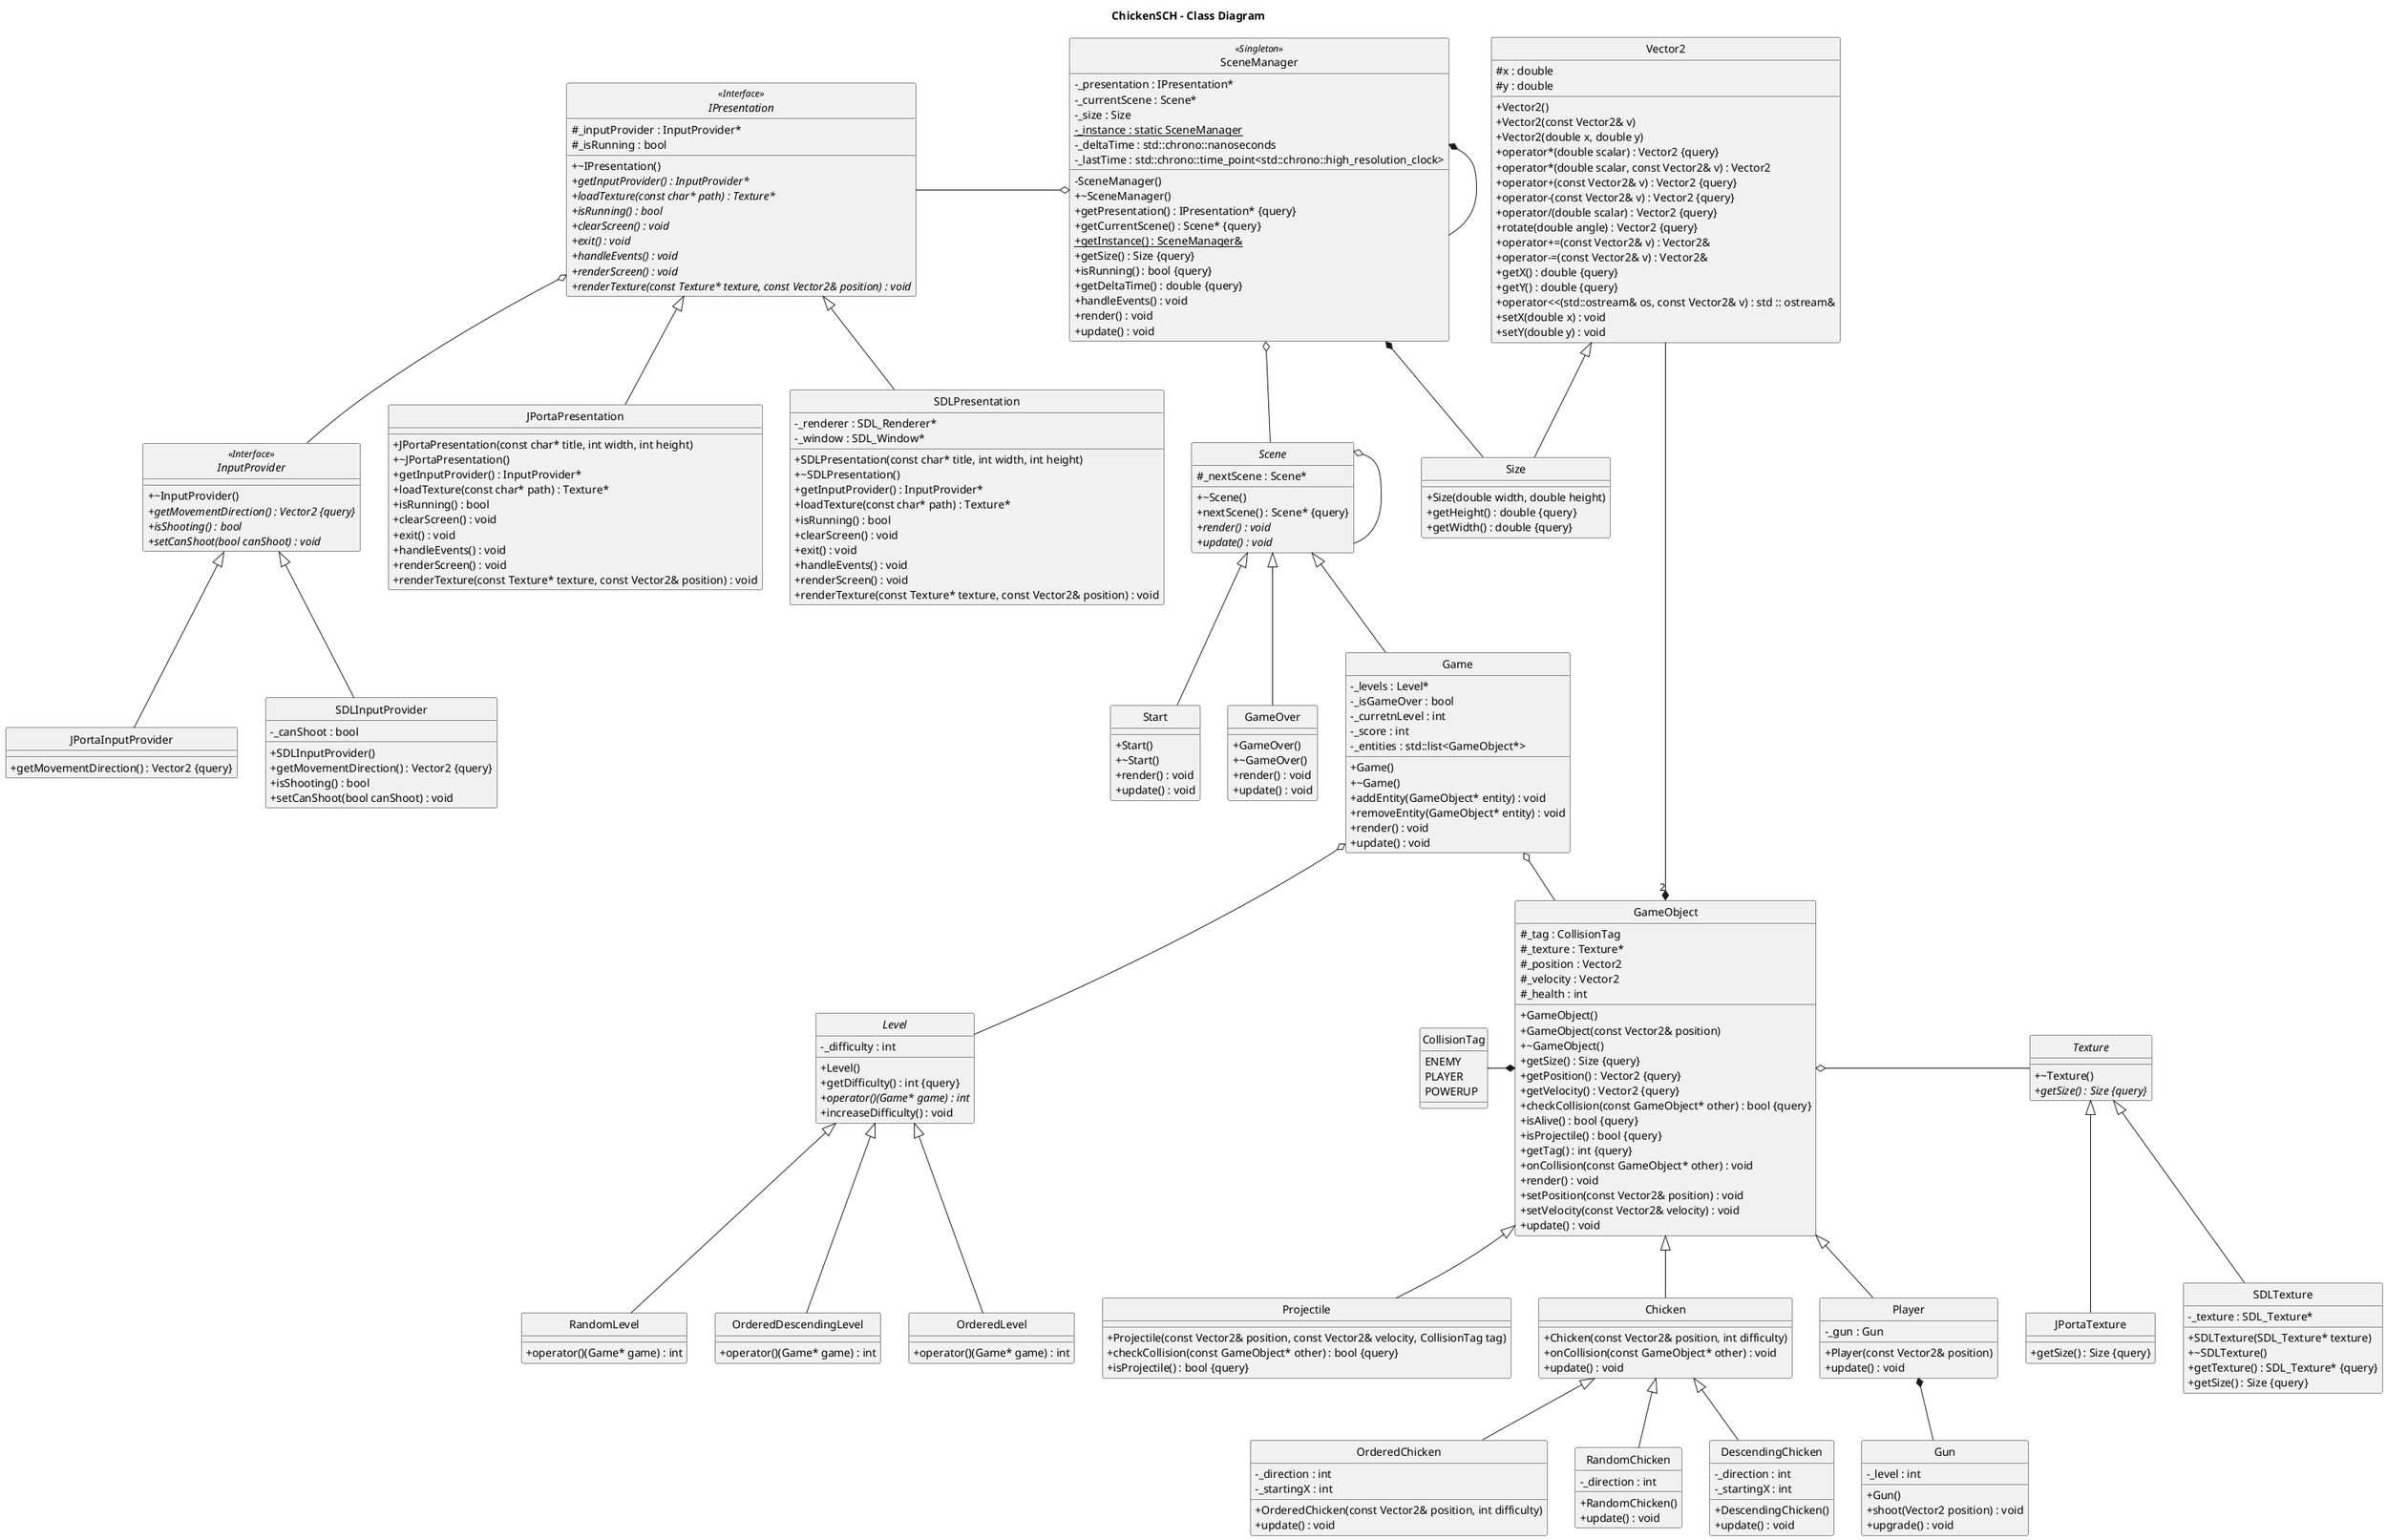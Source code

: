 @startuml



title "ChickenSCH - Class Diagram"

hide circle
remove @unlinked
skinparam ClassAttributeIconSize 0




/' Objects '/

class Chicken {
	+Chicken(const Vector2& position, int difficulty)
	+onCollision(const GameObject* other) : void
	+update() : void
}


class DescendingChicken {
	+DescendingChicken()
	-_direction : int
	-_startingX : int
	+update() : void
}

class Start {
	+Start()
	+~Start()
	+render() : void
	+update() : void
}


class GameOver {
	+GameOver()
	+~GameOver()
	+render() : void
	+update() : void
}
class Game {
	+Game()
	+~Game()
	-_levels : Level*
	-_isGameOver : bool
	-_curretnLevel : int
	-_score : int
	-_entities : std::list<GameObject*>
	+addEntity(GameObject* entity) : void
	+removeEntity(GameObject* entity) : void
	+render() : void
	+update() : void
}


class GameObject {
	+GameObject()
	+GameObject(const Vector2& position)
	+~GameObject()
	#_tag : CollisionTag
	+getSize() : Size {query}
	#_texture : Texture*
	#_position : Vector2
	#_velocity : Vector2
	+getPosition() : Vector2 {query}
	+getVelocity() : Vector2 {query}
	+checkCollision(const GameObject* other) : bool {query}
	+isAlive() : bool {query}
	+isProjectile() : bool {query}
	#_health : int
	+getTag() : int {query}
	+onCollision(const GameObject* other) : void
	+render() : void
	+setPosition(const Vector2& position) : void
	+setVelocity(const Vector2& velocity) : void
	+update() : void
}



class Gun {
	+Gun()
	-_level : int
	+shoot(Vector2 position) : void
	+upgrade() : void
}


abstract class IPresentation <<Interface>> {
	+~IPresentation()
	#_inputProvider : InputProvider*
	+{abstract} getInputProvider() : InputProvider*
	+{abstract} loadTexture(const char* path) : Texture*
	#_isRunning : bool
	+{abstract} isRunning() : bool
	+{abstract} clearScreen() : void
	+{abstract} exit() : void
	+{abstract} handleEvents() : void
	+{abstract} renderScreen() : void
	+{abstract} renderTexture(const Texture* texture, const Vector2& position) : void
}


abstract class InputProvider <<Interface>> {
	+~InputProvider()
	+{abstract} getMovementDirection() : Vector2 {query}
	+{abstract} isShooting() : bool
	+{abstract} setCanShoot(bool canShoot) : void
}


class JPortaInputProvider {
	+getMovementDirection() : Vector2 {query}
}


class JPortaPresentation {
	+JPortaPresentation(const char* title, int width, int height)
	+~JPortaPresentation()
	+getInputProvider() : InputProvider*
	+loadTexture(const char* path) : Texture*
	+isRunning() : bool
	+clearScreen() : void
	+exit() : void
	+handleEvents() : void
	+renderScreen() : void
	+renderTexture(const Texture* texture, const Vector2& position) : void
}


class JPortaTexture {
	+getSize() : Size {query}
}


abstract class Level {
	+Level()
	-_difficulty : int
	+getDifficulty() : int {query}
	+{abstract} operator()(Game* game) : int
	+increaseDifficulty() : void
}


class OrderedChicken {
	+OrderedChicken(const Vector2& position, int difficulty)
	-_direction : int
	-_startingX : int
	+update() : void
}


class OrderedDescendingLevel {
	+operator()(Game* game) : int
}


class OrderedLevel {
	+operator()(Game* game) : int
}


class Player {
	+Player(const Vector2& position)
	-_gun : Gun
	+update() : void
}


class Projectile {
	+Projectile(const Vector2& position, const Vector2& velocity, CollisionTag tag)
	+checkCollision(const GameObject* other) : bool {query}
	+isProjectile() : bool {query}
}


class RandomChicken {
	+RandomChicken()
	-_direction : int
	+update() : void
}


class RandomLevel {
	+operator()(Game* game) : int
}


class SDLInputProvider {
	+SDLInputProvider()
	+getMovementDirection() : Vector2 {query}
	-_canShoot : bool
	+isShooting() : bool
	+setCanShoot(bool canShoot) : void
}


class SDLPresentation {
	+SDLPresentation(const char* title, int width, int height)
	+~SDLPresentation()
	+getInputProvider() : InputProvider*
	-_renderer : SDL_Renderer*
	-_window : SDL_Window*
	+loadTexture(const char* path) : Texture*
	+isRunning() : bool
	+clearScreen() : void
	+exit() : void
	+handleEvents() : void
	+renderScreen() : void
	+renderTexture(const Texture* texture, const Vector2& position) : void
}


class SDLTexture {
	+SDLTexture(SDL_Texture* texture)
	+~SDLTexture()
	-_texture : SDL_Texture*
	+getTexture() : SDL_Texture* {query}
	+getSize() : Size {query}
}


abstract class Scene {
	+~Scene()
	#_nextScene : Scene*
	+nextScene() : Scene* {query}
	+{abstract} render() : void
	+{abstract} update() : void
}


class SceneManager <<Singleton>> {
	-SceneManager()
	+~SceneManager()
	-_presentation : IPresentation*
	+getPresentation() : IPresentation* {query}
	-_currentScene : Scene*
	+getCurrentScene() : Scene* {query}
	+{static} getInstance() : SceneManager&
	-_size : Size
	+getSize() : Size {query}
	+isRunning() : bool {query}
	+getDeltaTime() : double {query}
	-{static} _instance : static SceneManager
	-_deltaTime : std::chrono::nanoseconds
	-_lastTime : std::chrono::time_point<std::chrono::high_resolution_clock>
	+handleEvents() : void
	+render() : void
	+update() : void
}


class Size {
	+Size(double width, double height)
	+getHeight() : double {query}
	+getWidth() : double {query}
}


abstract class Texture {
	+~Texture()
	+{abstract} getSize() : Size {query}
}


class Vector2 {
	+Vector2()
	+Vector2(const Vector2& v)
	+Vector2(double x, double y)
	+operator*(double scalar) : Vector2 {query}
	+operator*(double scalar, const Vector2& v) : Vector2
	+operator+(const Vector2& v) : Vector2 {query}
	+operator-(const Vector2& v) : Vector2 {query}
	+operator/(double scalar) : Vector2 {query}
	+rotate(double angle) : Vector2 {query}
	+operator+=(const Vector2& v) : Vector2&
	+operator-=(const Vector2& v) : Vector2&
	+getX() : double {query}
	+getY() : double {query}
	#x : double
	#y : double
	+operator<<(std::ostream& os, const Vector2& v) : std :: ostream&
	+setX(double x) : void
	+setY(double y) : void
}


class atexit_class {
	+atexit_class()
	+~atexit_class()
	+check() : int
	-{static} counter : static int
	-{static} err : static int
}


enum CollisionTag {
	ENEMY
	PLAYER
	POWERUP
}





/' Inheritance relationships '/

.Chicken <|-- .DescendingChicken


.Chicken <|-- .OrderedChicken


.Chicken <|-- .RandomChicken


.GameObject <|-down- .Chicken


.GameObject <|-down- .Player


.GameObject <|-down- .Projectile


.IPresentation <|-- .JPortaPresentation


.IPresentation <|-- .SDLPresentation


.InputProvider <|-- .JPortaInputProvider


.InputProvider <|-- .SDLInputProvider


.Level <|-- .OrderedDescendingLevel


.Level <|-- .OrderedLevel


.Level <|-- .RandomLevel

.Scene <|-- .Start

.Scene <|-- .GameOver

.Scene <|-- .Game


.Texture <|-- .JPortaTexture


.Texture <|-- .SDLTexture


.Vector2 <|-- .Size





/' Aggregation relationships '/

.Game o-- .GameObject


.Game o-- .Level


.GameObject *-left- .CollisionTag


.GameObject o-right- .Texture


.GameObject "2" *-up- .Vector2


.IPresentation o-- .InputProvider


.Player *-- .Gun


.Scene o-- .Scene


.SceneManager o-left- .IPresentation


.SceneManager o-- .Scene


.SceneManager *-- .SceneManager


.SceneManager *-- .Size






/' Nested objects '/



@enduml
